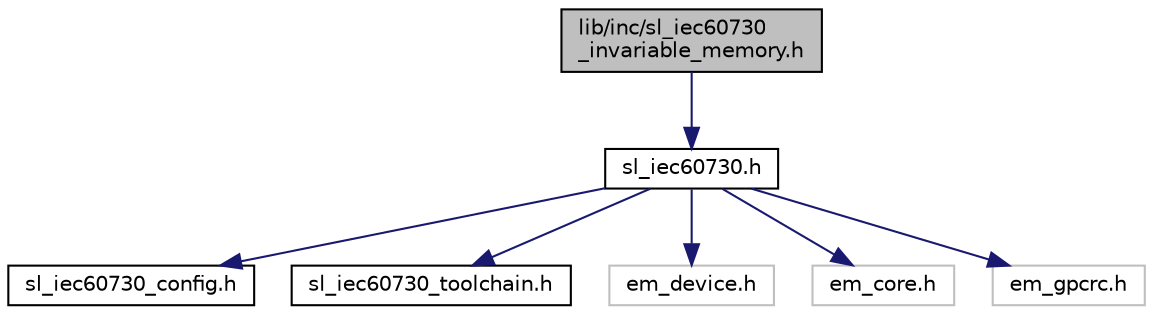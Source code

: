 digraph "lib/inc/sl_iec60730_invariable_memory.h"
{
 // LATEX_PDF_SIZE
  edge [fontname="Helvetica",fontsize="10",labelfontname="Helvetica",labelfontsize="10"];
  node [fontname="Helvetica",fontsize="10",shape=record];
  Node1 [label="lib/inc/sl_iec60730\l_invariable_memory.h",height=0.2,width=0.4,color="black", fillcolor="grey75", style="filled", fontcolor="black",tooltip="Invariable memory check."];
  Node1 -> Node2 [color="midnightblue",fontsize="10",style="solid",fontname="Helvetica"];
  Node2 [label="sl_iec60730.h",height=0.2,width=0.4,color="black", fillcolor="white", style="filled",URL="$sl__iec60730_8h.html",tooltip="Library definitions."];
  Node2 -> Node3 [color="midnightblue",fontsize="10",style="solid",fontname="Helvetica"];
  Node3 [label="sl_iec60730_config.h",height=0.2,width=0.4,color="black", fillcolor="white", style="filled",URL="$sl__iec60730__config_8h.html",tooltip="Library definitions."];
  Node2 -> Node4 [color="midnightblue",fontsize="10",style="solid",fontname="Helvetica"];
  Node4 [label="sl_iec60730_toolchain.h",height=0.2,width=0.4,color="black", fillcolor="white", style="filled",URL="$sl__iec60730__toolchain_8h.html",tooltip="Compiler abstraction."];
  Node2 -> Node5 [color="midnightblue",fontsize="10",style="solid",fontname="Helvetica"];
  Node5 [label="em_device.h",height=0.2,width=0.4,color="grey75", fillcolor="white", style="filled",tooltip=" "];
  Node2 -> Node6 [color="midnightblue",fontsize="10",style="solid",fontname="Helvetica"];
  Node6 [label="em_core.h",height=0.2,width=0.4,color="grey75", fillcolor="white", style="filled",tooltip=" "];
  Node2 -> Node7 [color="midnightblue",fontsize="10",style="solid",fontname="Helvetica"];
  Node7 [label="em_gpcrc.h",height=0.2,width=0.4,color="grey75", fillcolor="white", style="filled",tooltip=" "];
}
